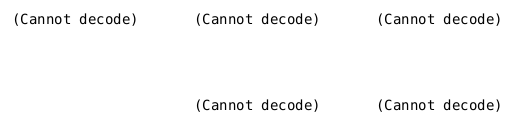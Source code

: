 @startuml
<style>
note {
    backgroundcolor white
    linecolor transparent
}
</style>
note as im1
    <img:/home/darcy/Documents/parallelism/heastSeq/graph/size_128_1>
end note

note as im2
    <img:/home/darcy/Documents/parallelism/heastSeq/graph/size_128_2>
end note
note as im4
    <img:/home/darcy/Documents/parallelism/heastSeq/graph/size_128_4>
end note
note as im8
    <img:/home/darcy/Documents/parallelism/heastSeq/graph/size_128_8>
end note
note as im16
    <img:/home/darcy/Documents/parallelism/heastSeq/graph/size_128_16>
end note

im1 -[hidden]r-> im2
im2 -[hidden]r-> im4
im4 -[hidden]d-> im16
im16 -[hidden]l-> im8

@enduml